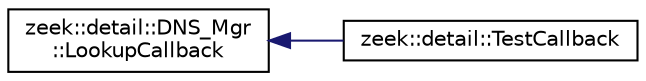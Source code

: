 digraph "Graphical Class Hierarchy"
{
 // LATEX_PDF_SIZE
  edge [fontname="Helvetica",fontsize="10",labelfontname="Helvetica",labelfontsize="10"];
  node [fontname="Helvetica",fontsize="10",shape=record];
  rankdir="LR";
  Node0 [label="zeek::detail::DNS_Mgr\l::LookupCallback",height=0.2,width=0.4,color="black", fillcolor="white", style="filled",URL="$d8/d29/classzeek_1_1detail_1_1DNS__Mgr_1_1LookupCallback.html",tooltip=" "];
  Node0 -> Node1 [dir="back",color="midnightblue",fontsize="10",style="solid",fontname="Helvetica"];
  Node1 [label="zeek::detail::TestCallback",height=0.2,width=0.4,color="black", fillcolor="white", style="filled",URL="$dd/dee/classzeek_1_1detail_1_1TestCallback.html",tooltip=" "];
}
